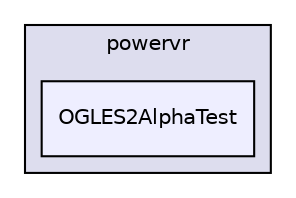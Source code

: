 digraph "PVR/SDK_3.4/Examples/Intermediate/AlphaTest/OGLES2/Build/Android/src/com/powervr/OGLES2AlphaTest" {
  compound=true
  node [ fontsize="10", fontname="Helvetica"];
  edge [ labelfontsize="10", labelfontname="Helvetica"];
  subgraph clusterdir_d070c67b94076a0b92f7b209b7f6f0ee {
    graph [ bgcolor="#ddddee", pencolor="black", label="powervr" fontname="Helvetica", fontsize="10", URL="dir_d070c67b94076a0b92f7b209b7f6f0ee.html"]
  dir_68327b43680fa92ee5d078f50667ea6b [shape=box, label="OGLES2AlphaTest", style="filled", fillcolor="#eeeeff", pencolor="black", URL="dir_68327b43680fa92ee5d078f50667ea6b.html"];
  }
}
